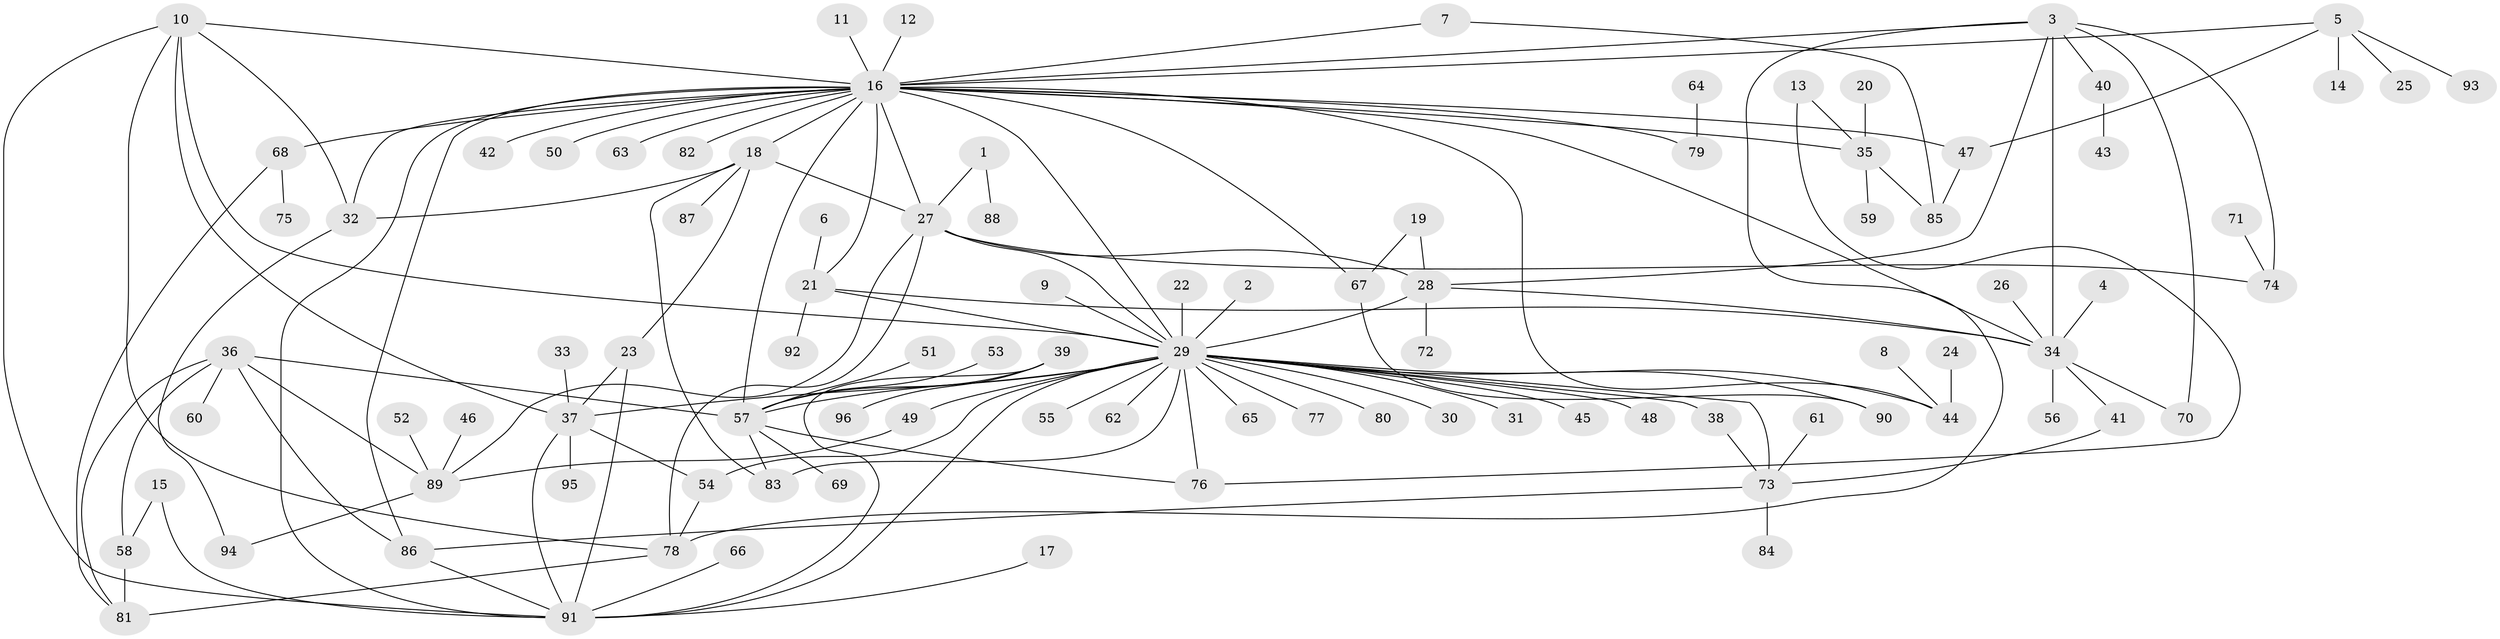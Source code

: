 // original degree distribution, {7: 0.0364963503649635, 2: 0.21897810218978103, 31: 0.0072992700729927005, 6: 0.029197080291970802, 1: 0.48905109489051096, 3: 0.11678832116788321, 8: 0.014598540145985401, 30: 0.0072992700729927005, 9: 0.0072992700729927005, 5: 0.029197080291970802, 10: 0.0072992700729927005, 12: 0.0072992700729927005, 4: 0.029197080291970802}
// Generated by graph-tools (version 1.1) at 2025/36/03/04/25 23:36:55]
// undirected, 96 vertices, 142 edges
graph export_dot {
  node [color=gray90,style=filled];
  1;
  2;
  3;
  4;
  5;
  6;
  7;
  8;
  9;
  10;
  11;
  12;
  13;
  14;
  15;
  16;
  17;
  18;
  19;
  20;
  21;
  22;
  23;
  24;
  25;
  26;
  27;
  28;
  29;
  30;
  31;
  32;
  33;
  34;
  35;
  36;
  37;
  38;
  39;
  40;
  41;
  42;
  43;
  44;
  45;
  46;
  47;
  48;
  49;
  50;
  51;
  52;
  53;
  54;
  55;
  56;
  57;
  58;
  59;
  60;
  61;
  62;
  63;
  64;
  65;
  66;
  67;
  68;
  69;
  70;
  71;
  72;
  73;
  74;
  75;
  76;
  77;
  78;
  79;
  80;
  81;
  82;
  83;
  84;
  85;
  86;
  87;
  88;
  89;
  90;
  91;
  92;
  93;
  94;
  95;
  96;
  1 -- 27 [weight=1.0];
  1 -- 88 [weight=1.0];
  2 -- 29 [weight=1.0];
  3 -- 16 [weight=1.0];
  3 -- 28 [weight=1.0];
  3 -- 34 [weight=1.0];
  3 -- 40 [weight=1.0];
  3 -- 70 [weight=1.0];
  3 -- 74 [weight=1.0];
  3 -- 78 [weight=1.0];
  4 -- 34 [weight=1.0];
  5 -- 14 [weight=1.0];
  5 -- 16 [weight=1.0];
  5 -- 25 [weight=1.0];
  5 -- 47 [weight=1.0];
  5 -- 93 [weight=1.0];
  6 -- 21 [weight=1.0];
  7 -- 16 [weight=1.0];
  7 -- 85 [weight=1.0];
  8 -- 44 [weight=1.0];
  9 -- 29 [weight=1.0];
  10 -- 16 [weight=1.0];
  10 -- 29 [weight=1.0];
  10 -- 32 [weight=1.0];
  10 -- 37 [weight=1.0];
  10 -- 78 [weight=1.0];
  10 -- 91 [weight=1.0];
  11 -- 16 [weight=1.0];
  12 -- 16 [weight=1.0];
  13 -- 35 [weight=1.0];
  13 -- 76 [weight=1.0];
  15 -- 58 [weight=1.0];
  15 -- 91 [weight=1.0];
  16 -- 18 [weight=1.0];
  16 -- 21 [weight=1.0];
  16 -- 27 [weight=1.0];
  16 -- 29 [weight=1.0];
  16 -- 32 [weight=1.0];
  16 -- 34 [weight=1.0];
  16 -- 35 [weight=1.0];
  16 -- 42 [weight=1.0];
  16 -- 44 [weight=1.0];
  16 -- 47 [weight=1.0];
  16 -- 50 [weight=1.0];
  16 -- 57 [weight=1.0];
  16 -- 63 [weight=1.0];
  16 -- 67 [weight=1.0];
  16 -- 68 [weight=1.0];
  16 -- 79 [weight=1.0];
  16 -- 82 [weight=1.0];
  16 -- 86 [weight=1.0];
  16 -- 91 [weight=1.0];
  17 -- 91 [weight=1.0];
  18 -- 23 [weight=1.0];
  18 -- 27 [weight=1.0];
  18 -- 32 [weight=1.0];
  18 -- 83 [weight=1.0];
  18 -- 87 [weight=1.0];
  19 -- 28 [weight=1.0];
  19 -- 67 [weight=1.0];
  20 -- 35 [weight=1.0];
  21 -- 29 [weight=1.0];
  21 -- 34 [weight=1.0];
  21 -- 92 [weight=1.0];
  22 -- 29 [weight=1.0];
  23 -- 37 [weight=1.0];
  23 -- 91 [weight=1.0];
  24 -- 44 [weight=1.0];
  26 -- 34 [weight=1.0];
  27 -- 28 [weight=1.0];
  27 -- 29 [weight=1.0];
  27 -- 74 [weight=1.0];
  27 -- 78 [weight=1.0];
  27 -- 89 [weight=1.0];
  28 -- 29 [weight=1.0];
  28 -- 34 [weight=1.0];
  28 -- 72 [weight=1.0];
  29 -- 30 [weight=1.0];
  29 -- 31 [weight=1.0];
  29 -- 37 [weight=2.0];
  29 -- 38 [weight=1.0];
  29 -- 44 [weight=1.0];
  29 -- 45 [weight=1.0];
  29 -- 48 [weight=1.0];
  29 -- 49 [weight=1.0];
  29 -- 54 [weight=1.0];
  29 -- 55 [weight=1.0];
  29 -- 57 [weight=1.0];
  29 -- 62 [weight=1.0];
  29 -- 65 [weight=1.0];
  29 -- 73 [weight=1.0];
  29 -- 76 [weight=1.0];
  29 -- 77 [weight=1.0];
  29 -- 80 [weight=1.0];
  29 -- 83 [weight=1.0];
  29 -- 90 [weight=1.0];
  29 -- 91 [weight=1.0];
  32 -- 94 [weight=1.0];
  33 -- 37 [weight=1.0];
  34 -- 41 [weight=1.0];
  34 -- 56 [weight=1.0];
  34 -- 70 [weight=1.0];
  35 -- 59 [weight=1.0];
  35 -- 85 [weight=1.0];
  36 -- 57 [weight=1.0];
  36 -- 58 [weight=1.0];
  36 -- 60 [weight=1.0];
  36 -- 81 [weight=1.0];
  36 -- 86 [weight=1.0];
  36 -- 89 [weight=1.0];
  37 -- 54 [weight=1.0];
  37 -- 91 [weight=1.0];
  37 -- 95 [weight=1.0];
  38 -- 73 [weight=1.0];
  39 -- 57 [weight=1.0];
  39 -- 91 [weight=1.0];
  39 -- 96 [weight=1.0];
  40 -- 43 [weight=1.0];
  41 -- 73 [weight=1.0];
  46 -- 89 [weight=1.0];
  47 -- 85 [weight=1.0];
  49 -- 89 [weight=1.0];
  51 -- 57 [weight=1.0];
  52 -- 89 [weight=1.0];
  53 -- 57 [weight=1.0];
  54 -- 78 [weight=1.0];
  57 -- 69 [weight=1.0];
  57 -- 76 [weight=1.0];
  57 -- 83 [weight=1.0];
  58 -- 81 [weight=2.0];
  61 -- 73 [weight=1.0];
  64 -- 79 [weight=1.0];
  66 -- 91 [weight=1.0];
  67 -- 90 [weight=1.0];
  68 -- 75 [weight=1.0];
  68 -- 81 [weight=1.0];
  71 -- 74 [weight=1.0];
  73 -- 84 [weight=1.0];
  73 -- 86 [weight=1.0];
  78 -- 81 [weight=1.0];
  86 -- 91 [weight=1.0];
  89 -- 94 [weight=1.0];
}
